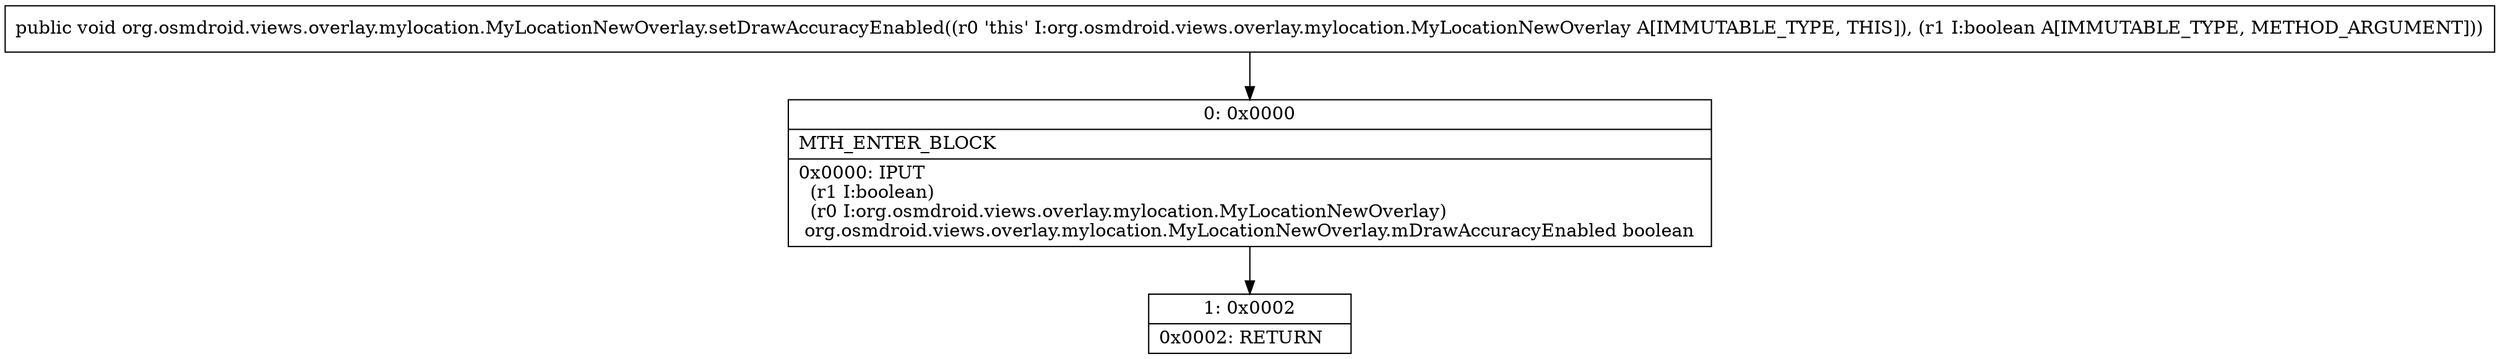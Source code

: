 digraph "CFG fororg.osmdroid.views.overlay.mylocation.MyLocationNewOverlay.setDrawAccuracyEnabled(Z)V" {
Node_0 [shape=record,label="{0\:\ 0x0000|MTH_ENTER_BLOCK\l|0x0000: IPUT  \l  (r1 I:boolean)\l  (r0 I:org.osmdroid.views.overlay.mylocation.MyLocationNewOverlay)\l org.osmdroid.views.overlay.mylocation.MyLocationNewOverlay.mDrawAccuracyEnabled boolean \l}"];
Node_1 [shape=record,label="{1\:\ 0x0002|0x0002: RETURN   \l}"];
MethodNode[shape=record,label="{public void org.osmdroid.views.overlay.mylocation.MyLocationNewOverlay.setDrawAccuracyEnabled((r0 'this' I:org.osmdroid.views.overlay.mylocation.MyLocationNewOverlay A[IMMUTABLE_TYPE, THIS]), (r1 I:boolean A[IMMUTABLE_TYPE, METHOD_ARGUMENT])) }"];
MethodNode -> Node_0;
Node_0 -> Node_1;
}

